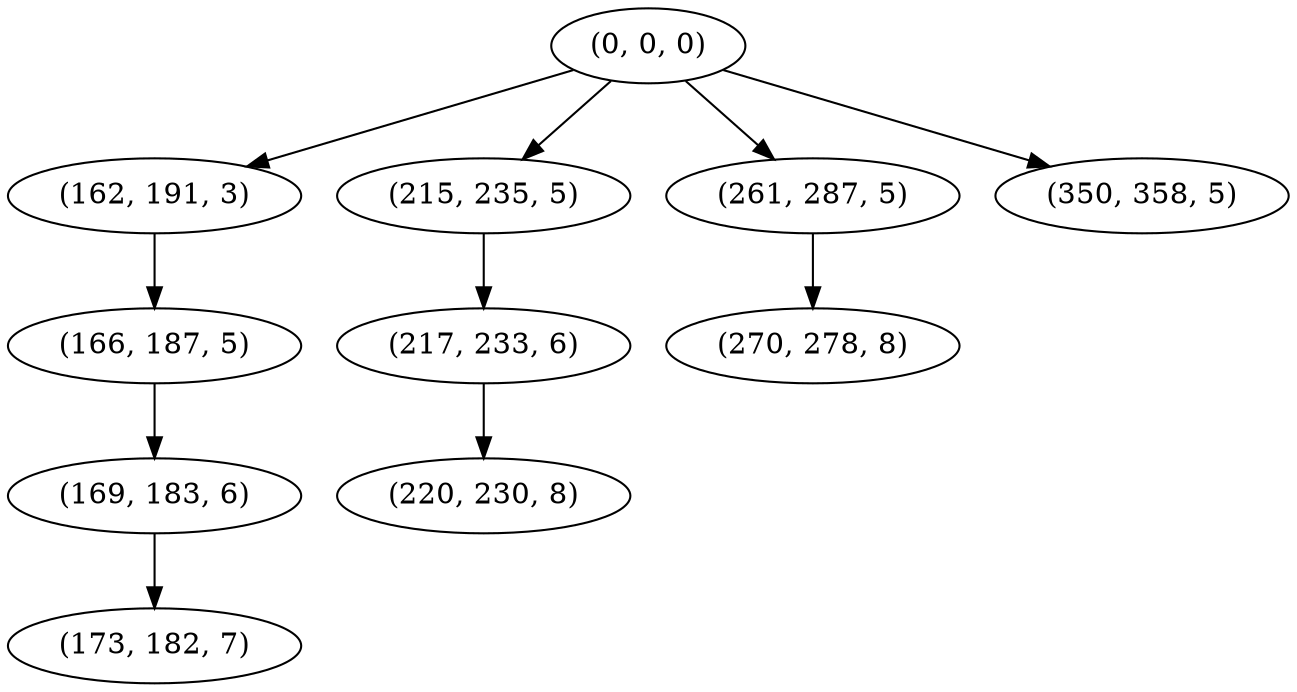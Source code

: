 digraph tree {
    "(0, 0, 0)";
    "(162, 191, 3)";
    "(166, 187, 5)";
    "(169, 183, 6)";
    "(173, 182, 7)";
    "(215, 235, 5)";
    "(217, 233, 6)";
    "(220, 230, 8)";
    "(261, 287, 5)";
    "(270, 278, 8)";
    "(350, 358, 5)";
    "(0, 0, 0)" -> "(162, 191, 3)";
    "(0, 0, 0)" -> "(215, 235, 5)";
    "(0, 0, 0)" -> "(261, 287, 5)";
    "(0, 0, 0)" -> "(350, 358, 5)";
    "(162, 191, 3)" -> "(166, 187, 5)";
    "(166, 187, 5)" -> "(169, 183, 6)";
    "(169, 183, 6)" -> "(173, 182, 7)";
    "(215, 235, 5)" -> "(217, 233, 6)";
    "(217, 233, 6)" -> "(220, 230, 8)";
    "(261, 287, 5)" -> "(270, 278, 8)";
}
